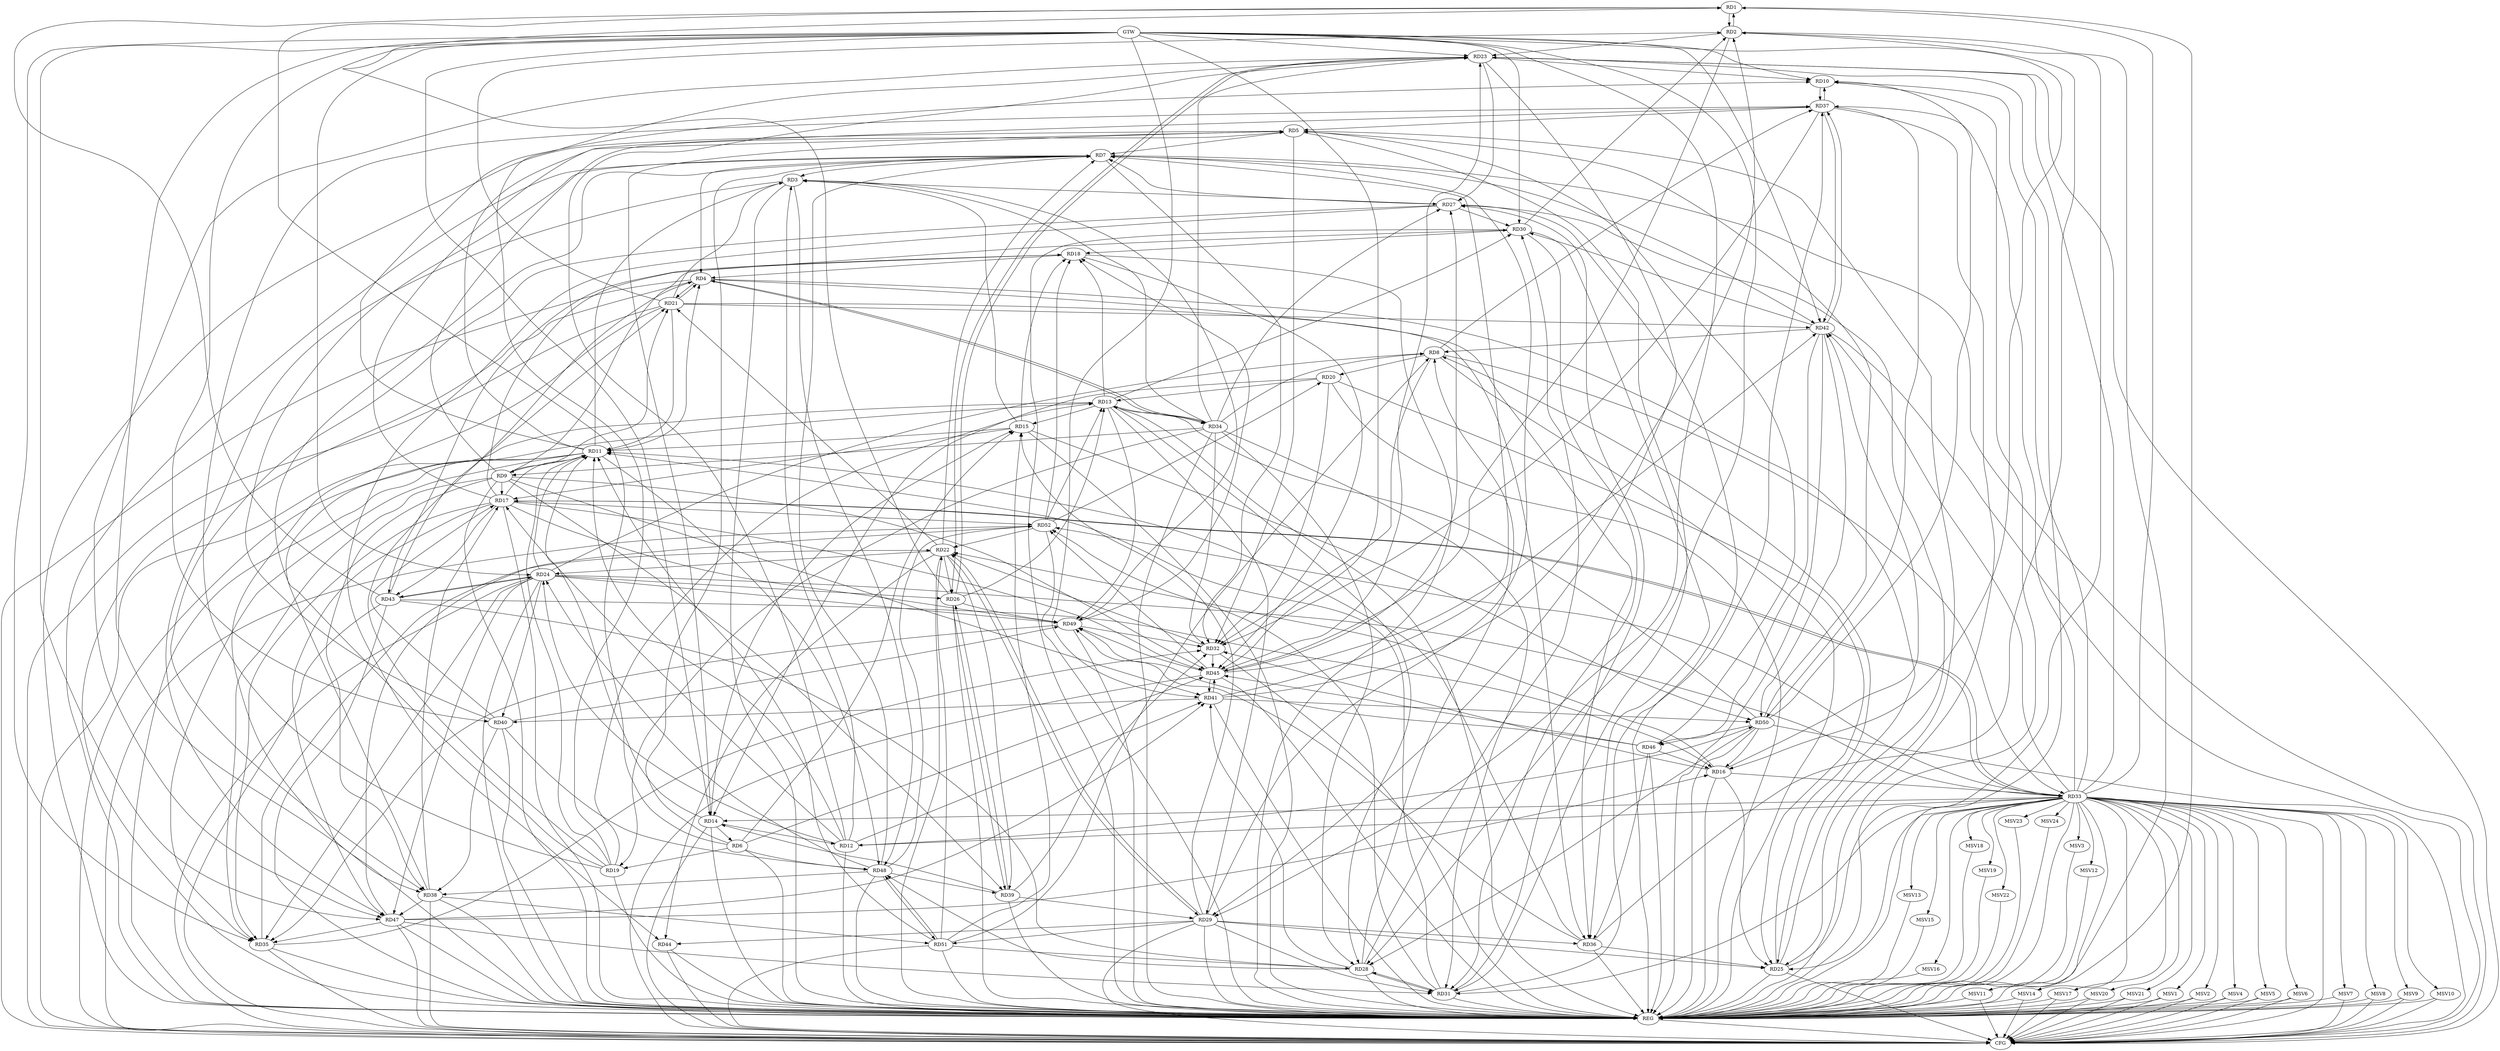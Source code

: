 strict digraph G {
  RD1 [ label="RD1" ];
  RD2 [ label="RD2" ];
  RD3 [ label="RD3" ];
  RD4 [ label="RD4" ];
  RD5 [ label="RD5" ];
  RD6 [ label="RD6" ];
  RD7 [ label="RD7" ];
  RD8 [ label="RD8" ];
  RD9 [ label="RD9" ];
  RD10 [ label="RD10" ];
  RD11 [ label="RD11" ];
  RD12 [ label="RD12" ];
  RD13 [ label="RD13" ];
  RD14 [ label="RD14" ];
  RD15 [ label="RD15" ];
  RD16 [ label="RD16" ];
  RD17 [ label="RD17" ];
  RD18 [ label="RD18" ];
  RD19 [ label="RD19" ];
  RD20 [ label="RD20" ];
  RD21 [ label="RD21" ];
  RD22 [ label="RD22" ];
  RD23 [ label="RD23" ];
  RD24 [ label="RD24" ];
  RD25 [ label="RD25" ];
  RD26 [ label="RD26" ];
  RD27 [ label="RD27" ];
  RD28 [ label="RD28" ];
  RD29 [ label="RD29" ];
  RD30 [ label="RD30" ];
  RD31 [ label="RD31" ];
  RD32 [ label="RD32" ];
  RD33 [ label="RD33" ];
  RD34 [ label="RD34" ];
  RD35 [ label="RD35" ];
  RD36 [ label="RD36" ];
  RD37 [ label="RD37" ];
  RD38 [ label="RD38" ];
  RD39 [ label="RD39" ];
  RD40 [ label="RD40" ];
  RD41 [ label="RD41" ];
  RD42 [ label="RD42" ];
  RD43 [ label="RD43" ];
  RD44 [ label="RD44" ];
  RD45 [ label="RD45" ];
  RD46 [ label="RD46" ];
  RD47 [ label="RD47" ];
  RD48 [ label="RD48" ];
  RD49 [ label="RD49" ];
  RD50 [ label="RD50" ];
  RD51 [ label="RD51" ];
  RD52 [ label="RD52" ];
  GTW [ label="GTW" ];
  REG [ label="REG" ];
  CFG [ label="CFG" ];
  MSV1 [ label="MSV1" ];
  MSV2 [ label="MSV2" ];
  MSV3 [ label="MSV3" ];
  MSV4 [ label="MSV4" ];
  MSV5 [ label="MSV5" ];
  MSV6 [ label="MSV6" ];
  MSV7 [ label="MSV7" ];
  MSV8 [ label="MSV8" ];
  MSV9 [ label="MSV9" ];
  MSV10 [ label="MSV10" ];
  MSV11 [ label="MSV11" ];
  MSV12 [ label="MSV12" ];
  MSV13 [ label="MSV13" ];
  MSV14 [ label="MSV14" ];
  MSV15 [ label="MSV15" ];
  MSV16 [ label="MSV16" ];
  MSV17 [ label="MSV17" ];
  MSV18 [ label="MSV18" ];
  MSV19 [ label="MSV19" ];
  MSV20 [ label="MSV20" ];
  MSV21 [ label="MSV21" ];
  MSV22 [ label="MSV22" ];
  MSV23 [ label="MSV23" ];
  MSV24 [ label="MSV24" ];
  RD1 -> RD2;
  RD2 -> RD1;
  RD6 -> RD1;
  RD26 -> RD1;
  RD33 -> RD1;
  RD43 -> RD1;
  RD21 -> RD2;
  RD2 -> RD23;
  RD25 -> RD2;
  RD30 -> RD2;
  RD36 -> RD2;
  RD41 -> RD2;
  RD2 -> RD45;
  RD7 -> RD3;
  RD11 -> RD3;
  RD12 -> RD3;
  RD15 -> RD3;
  RD21 -> RD3;
  RD3 -> RD27;
  RD34 -> RD3;
  RD3 -> RD47;
  RD3 -> RD48;
  RD3 -> RD49;
  RD7 -> RD4;
  RD11 -> RD4;
  RD18 -> RD4;
  RD4 -> RD21;
  RD21 -> RD4;
  RD4 -> RD25;
  RD4 -> RD34;
  RD34 -> RD4;
  RD4 -> RD36;
  RD43 -> RD4;
  RD5 -> RD7;
  RD9 -> RD5;
  RD5 -> RD14;
  RD17 -> RD5;
  RD5 -> RD25;
  RD5 -> RD31;
  RD5 -> RD32;
  RD37 -> RD5;
  RD46 -> RD5;
  RD50 -> RD5;
  RD6 -> RD7;
  RD14 -> RD6;
  RD6 -> RD15;
  RD6 -> RD19;
  RD6 -> RD45;
  RD6 -> RD48;
  RD19 -> RD7;
  RD22 -> RD7;
  RD27 -> RD7;
  RD29 -> RD7;
  RD7 -> RD32;
  RD40 -> RD7;
  RD41 -> RD7;
  RD7 -> RD42;
  RD48 -> RD7;
  RD8 -> RD20;
  RD24 -> RD8;
  RD25 -> RD8;
  RD28 -> RD8;
  RD8 -> RD32;
  RD8 -> RD33;
  RD34 -> RD8;
  RD8 -> RD37;
  RD42 -> RD8;
  RD51 -> RD8;
  RD11 -> RD9;
  RD9 -> RD17;
  RD9 -> RD18;
  RD9 -> RD21;
  RD34 -> RD9;
  RD9 -> RD35;
  RD9 -> RD38;
  RD9 -> RD39;
  RD9 -> RD41;
  RD9 -> RD45;
  RD11 -> RD10;
  RD23 -> RD10;
  RD33 -> RD10;
  RD10 -> RD37;
  RD37 -> RD10;
  RD50 -> RD10;
  RD12 -> RD11;
  RD14 -> RD11;
  RD15 -> RD11;
  RD17 -> RD11;
  RD19 -> RD11;
  RD21 -> RD11;
  RD24 -> RD11;
  RD31 -> RD11;
  RD11 -> RD35;
  RD36 -> RD11;
  RD11 -> RD37;
  RD11 -> RD48;
  RD51 -> RD11;
  RD14 -> RD12;
  RD12 -> RD17;
  RD12 -> RD23;
  RD12 -> RD24;
  RD33 -> RD12;
  RD12 -> RD41;
  RD12 -> RD50;
  RD13 -> RD15;
  RD13 -> RD18;
  RD19 -> RD13;
  RD20 -> RD13;
  RD26 -> RD13;
  RD13 -> RD28;
  RD13 -> RD29;
  RD13 -> RD30;
  RD13 -> RD34;
  RD38 -> RD13;
  RD13 -> RD49;
  RD50 -> RD13;
  RD52 -> RD13;
  RD14 -> RD15;
  RD20 -> RD14;
  RD33 -> RD14;
  RD39 -> RD14;
  RD15 -> RD17;
  RD15 -> RD18;
  RD29 -> RD15;
  RD15 -> RD50;
  RD51 -> RD15;
  RD16 -> RD22;
  RD16 -> RD25;
  RD16 -> RD32;
  RD16 -> RD33;
  RD16 -> RD42;
  RD43 -> RD16;
  RD46 -> RD16;
  RD47 -> RD16;
  RD50 -> RD16;
  RD17 -> RD30;
  RD17 -> RD33;
  RD33 -> RD17;
  RD17 -> RD35;
  RD38 -> RD17;
  RD40 -> RD17;
  RD17 -> RD43;
  RD17 -> RD45;
  RD17 -> RD47;
  RD17 -> RD49;
  RD17 -> RD52;
  RD30 -> RD18;
  RD18 -> RD43;
  RD18 -> RD45;
  RD49 -> RD18;
  RD52 -> RD18;
  RD19 -> RD21;
  RD19 -> RD23;
  RD34 -> RD19;
  RD19 -> RD37;
  RD20 -> RD25;
  RD20 -> RD32;
  RD52 -> RD20;
  RD22 -> RD21;
  RD21 -> RD36;
  RD21 -> RD42;
  RD22 -> RD24;
  RD22 -> RD26;
  RD22 -> RD29;
  RD29 -> RD22;
  RD32 -> RD22;
  RD35 -> RD22;
  RD22 -> RD39;
  RD22 -> RD44;
  RD51 -> RD22;
  RD52 -> RD22;
  RD23 -> RD26;
  RD26 -> RD23;
  RD23 -> RD27;
  RD23 -> RD29;
  RD33 -> RD23;
  RD34 -> RD23;
  RD45 -> RD23;
  RD23 -> RD47;
  RD24 -> RD26;
  RD24 -> RD33;
  RD24 -> RD35;
  RD24 -> RD40;
  RD24 -> RD43;
  RD43 -> RD24;
  RD24 -> RD47;
  RD48 -> RD24;
  RD24 -> RD49;
  RD25 -> RD27;
  RD29 -> RD25;
  RD33 -> RD25;
  RD36 -> RD25;
  RD26 -> RD39;
  RD39 -> RD26;
  RD26 -> RD49;
  RD27 -> RD30;
  RD31 -> RD27;
  RD34 -> RD27;
  RD27 -> RD38;
  RD27 -> RD44;
  RD45 -> RD27;
  RD28 -> RD30;
  RD28 -> RD31;
  RD31 -> RD28;
  RD34 -> RD28;
  RD28 -> RD41;
  RD43 -> RD28;
  RD28 -> RD48;
  RD50 -> RD28;
  RD51 -> RD28;
  RD29 -> RD31;
  RD29 -> RD36;
  RD39 -> RD29;
  RD29 -> RD44;
  RD29 -> RD51;
  RD30 -> RD31;
  RD30 -> RD36;
  RD42 -> RD30;
  RD33 -> RD31;
  RD34 -> RD31;
  RD31 -> RD37;
  RD47 -> RD31;
  RD31 -> RD52;
  RD34 -> RD32;
  RD35 -> RD32;
  RD37 -> RD32;
  RD39 -> RD32;
  RD32 -> RD45;
  RD49 -> RD32;
  RD33 -> RD37;
  RD33 -> RD42;
  RD33 -> RD52;
  RD47 -> RD35;
  RD49 -> RD35;
  RD46 -> RD36;
  RD36 -> RD49;
  RD37 -> RD42;
  RD42 -> RD37;
  RD37 -> RD50;
  RD40 -> RD38;
  RD38 -> RD47;
  RD48 -> RD38;
  RD38 -> RD51;
  RD48 -> RD39;
  RD41 -> RD40;
  RD40 -> RD48;
  RD40 -> RD49;
  RD41 -> RD45;
  RD45 -> RD41;
  RD47 -> RD41;
  RD41 -> RD50;
  RD45 -> RD42;
  RD42 -> RD46;
  RD42 -> RD50;
  RD46 -> RD45;
  RD45 -> RD49;
  RD45 -> RD52;
  RD46 -> RD49;
  RD50 -> RD46;
  RD47 -> RD52;
  RD48 -> RD51;
  RD51 -> RD48;
  RD48 -> RD52;
  GTW -> RD24;
  GTW -> RD28;
  GTW -> RD40;
  GTW -> RD14;
  GTW -> RD23;
  GTW -> RD16;
  GTW -> RD38;
  GTW -> RD29;
  GTW -> RD41;
  GTW -> RD35;
  GTW -> RD45;
  GTW -> RD47;
  GTW -> RD10;
  GTW -> RD42;
  GTW -> RD30;
  RD1 -> REG;
  RD2 -> REG;
  RD3 -> REG;
  RD4 -> REG;
  RD5 -> REG;
  RD6 -> REG;
  RD7 -> REG;
  RD8 -> REG;
  RD9 -> REG;
  RD10 -> REG;
  RD11 -> REG;
  RD12 -> REG;
  RD13 -> REG;
  RD14 -> REG;
  RD15 -> REG;
  RD16 -> REG;
  RD17 -> REG;
  RD18 -> REG;
  RD19 -> REG;
  RD20 -> REG;
  RD21 -> REG;
  RD22 -> REG;
  RD23 -> REG;
  RD24 -> REG;
  RD25 -> REG;
  RD26 -> REG;
  RD27 -> REG;
  RD28 -> REG;
  RD29 -> REG;
  RD30 -> REG;
  RD31 -> REG;
  RD32 -> REG;
  RD33 -> REG;
  RD34 -> REG;
  RD35 -> REG;
  RD36 -> REG;
  RD37 -> REG;
  RD38 -> REG;
  RD39 -> REG;
  RD40 -> REG;
  RD41 -> REG;
  RD42 -> REG;
  RD43 -> REG;
  RD44 -> REG;
  RD45 -> REG;
  RD46 -> REG;
  RD47 -> REG;
  RD48 -> REG;
  RD49 -> REG;
  RD50 -> REG;
  RD51 -> REG;
  RD52 -> REG;
  RD45 -> CFG;
  RD42 -> CFG;
  RD7 -> CFG;
  RD21 -> CFG;
  RD24 -> CFG;
  RD38 -> CFG;
  RD14 -> CFG;
  RD29 -> CFG;
  RD25 -> CFG;
  RD52 -> CFG;
  RD13 -> CFG;
  RD4 -> CFG;
  RD35 -> CFG;
  RD51 -> CFG;
  RD44 -> CFG;
  RD47 -> CFG;
  RD11 -> CFG;
  RD33 -> CFG;
  RD50 -> CFG;
  RD43 -> CFG;
  RD23 -> CFG;
  REG -> CFG;
  RD33 -> MSV1;
  RD33 -> MSV2;
  RD33 -> MSV3;
  RD33 -> MSV4;
  MSV1 -> REG;
  MSV1 -> CFG;
  MSV2 -> REG;
  MSV2 -> CFG;
  MSV3 -> REG;
  MSV4 -> REG;
  MSV4 -> CFG;
  RD33 -> MSV5;
  RD33 -> MSV6;
  MSV5 -> REG;
  MSV5 -> CFG;
  MSV6 -> REG;
  MSV6 -> CFG;
  RD33 -> MSV7;
  MSV7 -> REG;
  MSV7 -> CFG;
  RD33 -> MSV8;
  MSV8 -> REG;
  MSV8 -> CFG;
  RD33 -> MSV9;
  RD33 -> MSV10;
  RD33 -> MSV11;
  MSV9 -> REG;
  MSV9 -> CFG;
  MSV10 -> REG;
  MSV10 -> CFG;
  MSV11 -> REG;
  MSV11 -> CFG;
  RD33 -> MSV12;
  MSV12 -> REG;
  RD33 -> MSV13;
  RD33 -> MSV14;
  MSV13 -> REG;
  MSV14 -> REG;
  MSV14 -> CFG;
  RD33 -> MSV15;
  MSV15 -> REG;
  RD33 -> MSV16;
  MSV16 -> REG;
  RD33 -> MSV17;
  RD33 -> MSV18;
  MSV17 -> REG;
  MSV17 -> CFG;
  MSV18 -> REG;
  RD33 -> MSV19;
  RD33 -> MSV20;
  MSV19 -> REG;
  MSV20 -> REG;
  MSV20 -> CFG;
  RD33 -> MSV21;
  RD33 -> MSV22;
  RD33 -> MSV23;
  RD33 -> MSV24;
  MSV21 -> REG;
  MSV21 -> CFG;
  MSV22 -> REG;
  MSV23 -> REG;
  MSV24 -> REG;
}
